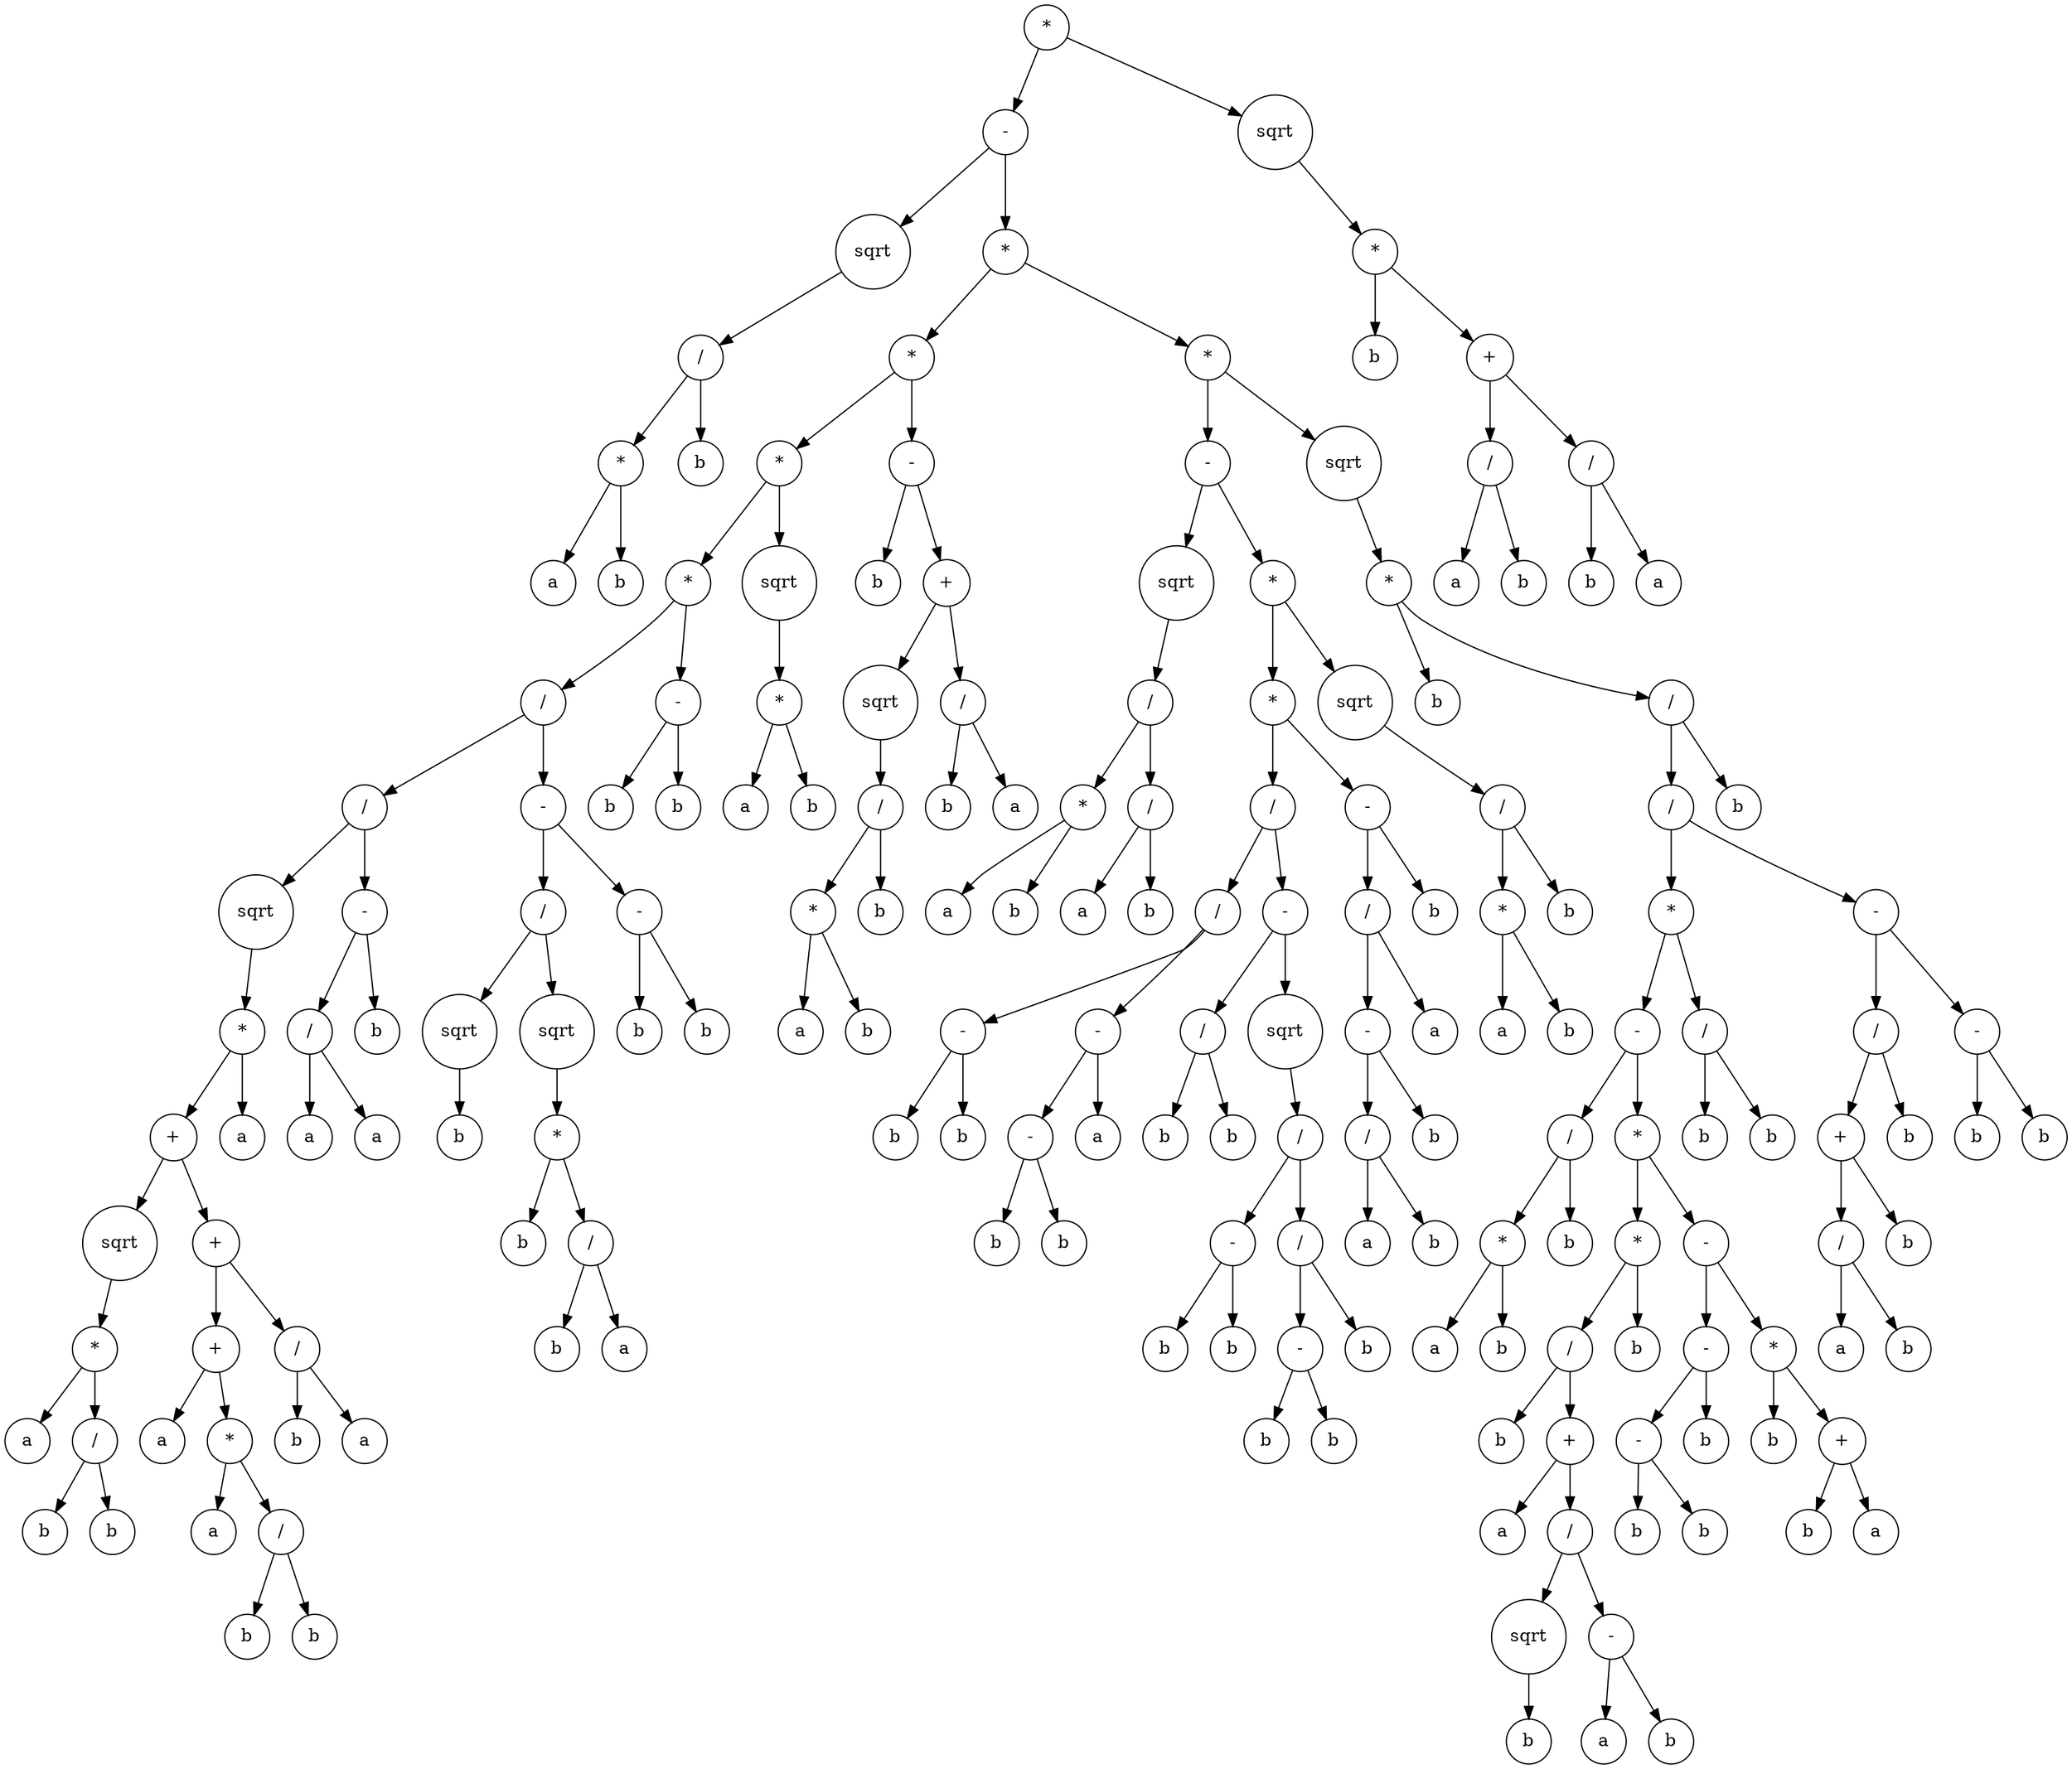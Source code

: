 digraph g {
graph [ordering=out];
node [shape=circle];
n[label = "*"];
n0[label = "-"];
n00[label = "sqrt"];
n000[label = "/"];
n0000[label = "*"];
n00000[label = "a"];
n0000 -> n00000;
n00001[label = "b"];
n0000 -> n00001;
n000 -> n0000;
n0001[label = "b"];
n000 -> n0001;
n00 -> n000;
n0 -> n00;
n01[label = "*"];
n010[label = "*"];
n0100[label = "*"];
n01000[label = "*"];
n010000[label = "/"];
n0100000[label = "/"];
n01000000[label = "sqrt"];
n010000000[label = "*"];
n0100000000[label = "+"];
n01000000000[label = "sqrt"];
n010000000000[label = "*"];
n0100000000000[label = "a"];
n010000000000 -> n0100000000000;
n0100000000001[label = "/"];
n01000000000010[label = "b"];
n0100000000001 -> n01000000000010;
n01000000000011[label = "b"];
n0100000000001 -> n01000000000011;
n010000000000 -> n0100000000001;
n01000000000 -> n010000000000;
n0100000000 -> n01000000000;
n01000000001[label = "+"];
n010000000010[label = "+"];
n0100000000100[label = "a"];
n010000000010 -> n0100000000100;
n0100000000101[label = "*"];
n01000000001010[label = "a"];
n0100000000101 -> n01000000001010;
n01000000001011[label = "/"];
n010000000010110[label = "b"];
n01000000001011 -> n010000000010110;
n010000000010111[label = "b"];
n01000000001011 -> n010000000010111;
n0100000000101 -> n01000000001011;
n010000000010 -> n0100000000101;
n01000000001 -> n010000000010;
n010000000011[label = "/"];
n0100000000110[label = "b"];
n010000000011 -> n0100000000110;
n0100000000111[label = "a"];
n010000000011 -> n0100000000111;
n01000000001 -> n010000000011;
n0100000000 -> n01000000001;
n010000000 -> n0100000000;
n0100000001[label = "a"];
n010000000 -> n0100000001;
n01000000 -> n010000000;
n0100000 -> n01000000;
n01000001[label = "-"];
n010000010[label = "/"];
n0100000100[label = "a"];
n010000010 -> n0100000100;
n0100000101[label = "a"];
n010000010 -> n0100000101;
n01000001 -> n010000010;
n010000011[label = "b"];
n01000001 -> n010000011;
n0100000 -> n01000001;
n010000 -> n0100000;
n0100001[label = "-"];
n01000010[label = "/"];
n010000100[label = "sqrt"];
n0100001000[label = "b"];
n010000100 -> n0100001000;
n01000010 -> n010000100;
n010000101[label = "sqrt"];
n0100001010[label = "*"];
n01000010100[label = "b"];
n0100001010 -> n01000010100;
n01000010101[label = "/"];
n010000101010[label = "b"];
n01000010101 -> n010000101010;
n010000101011[label = "a"];
n01000010101 -> n010000101011;
n0100001010 -> n01000010101;
n010000101 -> n0100001010;
n01000010 -> n010000101;
n0100001 -> n01000010;
n01000011[label = "-"];
n010000110[label = "b"];
n01000011 -> n010000110;
n010000111[label = "b"];
n01000011 -> n010000111;
n0100001 -> n01000011;
n010000 -> n0100001;
n01000 -> n010000;
n010001[label = "-"];
n0100010[label = "b"];
n010001 -> n0100010;
n0100011[label = "b"];
n010001 -> n0100011;
n01000 -> n010001;
n0100 -> n01000;
n01001[label = "sqrt"];
n010010[label = "*"];
n0100100[label = "a"];
n010010 -> n0100100;
n0100101[label = "b"];
n010010 -> n0100101;
n01001 -> n010010;
n0100 -> n01001;
n010 -> n0100;
n0101[label = "-"];
n01010[label = "b"];
n0101 -> n01010;
n01011[label = "+"];
n010110[label = "sqrt"];
n0101100[label = "/"];
n01011000[label = "*"];
n010110000[label = "a"];
n01011000 -> n010110000;
n010110001[label = "b"];
n01011000 -> n010110001;
n0101100 -> n01011000;
n01011001[label = "b"];
n0101100 -> n01011001;
n010110 -> n0101100;
n01011 -> n010110;
n010111[label = "/"];
n0101110[label = "b"];
n010111 -> n0101110;
n0101111[label = "a"];
n010111 -> n0101111;
n01011 -> n010111;
n0101 -> n01011;
n010 -> n0101;
n01 -> n010;
n011[label = "*"];
n0110[label = "-"];
n01100[label = "sqrt"];
n011000[label = "/"];
n0110000[label = "*"];
n01100000[label = "a"];
n0110000 -> n01100000;
n01100001[label = "b"];
n0110000 -> n01100001;
n011000 -> n0110000;
n0110001[label = "/"];
n01100010[label = "a"];
n0110001 -> n01100010;
n01100011[label = "b"];
n0110001 -> n01100011;
n011000 -> n0110001;
n01100 -> n011000;
n0110 -> n01100;
n01101[label = "*"];
n011010[label = "*"];
n0110100[label = "/"];
n01101000[label = "/"];
n011010000[label = "-"];
n0110100000[label = "b"];
n011010000 -> n0110100000;
n0110100001[label = "b"];
n011010000 -> n0110100001;
n01101000 -> n011010000;
n011010001[label = "-"];
n0110100010[label = "-"];
n01101000100[label = "b"];
n0110100010 -> n01101000100;
n01101000101[label = "b"];
n0110100010 -> n01101000101;
n011010001 -> n0110100010;
n0110100011[label = "a"];
n011010001 -> n0110100011;
n01101000 -> n011010001;
n0110100 -> n01101000;
n01101001[label = "-"];
n011010010[label = "/"];
n0110100100[label = "b"];
n011010010 -> n0110100100;
n0110100101[label = "b"];
n011010010 -> n0110100101;
n01101001 -> n011010010;
n011010011[label = "sqrt"];
n0110100110[label = "/"];
n01101001100[label = "-"];
n011010011000[label = "b"];
n01101001100 -> n011010011000;
n011010011001[label = "b"];
n01101001100 -> n011010011001;
n0110100110 -> n01101001100;
n01101001101[label = "/"];
n011010011010[label = "-"];
n0110100110100[label = "b"];
n011010011010 -> n0110100110100;
n0110100110101[label = "b"];
n011010011010 -> n0110100110101;
n01101001101 -> n011010011010;
n011010011011[label = "b"];
n01101001101 -> n011010011011;
n0110100110 -> n01101001101;
n011010011 -> n0110100110;
n01101001 -> n011010011;
n0110100 -> n01101001;
n011010 -> n0110100;
n0110101[label = "-"];
n01101010[label = "/"];
n011010100[label = "-"];
n0110101000[label = "/"];
n01101010000[label = "a"];
n0110101000 -> n01101010000;
n01101010001[label = "b"];
n0110101000 -> n01101010001;
n011010100 -> n0110101000;
n0110101001[label = "b"];
n011010100 -> n0110101001;
n01101010 -> n011010100;
n011010101[label = "a"];
n01101010 -> n011010101;
n0110101 -> n01101010;
n01101011[label = "b"];
n0110101 -> n01101011;
n011010 -> n0110101;
n01101 -> n011010;
n011011[label = "sqrt"];
n0110110[label = "/"];
n01101100[label = "*"];
n011011000[label = "a"];
n01101100 -> n011011000;
n011011001[label = "b"];
n01101100 -> n011011001;
n0110110 -> n01101100;
n01101101[label = "b"];
n0110110 -> n01101101;
n011011 -> n0110110;
n01101 -> n011011;
n0110 -> n01101;
n011 -> n0110;
n0111[label = "sqrt"];
n01110[label = "*"];
n011100[label = "b"];
n01110 -> n011100;
n011101[label = "/"];
n0111010[label = "/"];
n01110100[label = "*"];
n011101000[label = "-"];
n0111010000[label = "/"];
n01110100000[label = "*"];
n011101000000[label = "a"];
n01110100000 -> n011101000000;
n011101000001[label = "b"];
n01110100000 -> n011101000001;
n0111010000 -> n01110100000;
n01110100001[label = "b"];
n0111010000 -> n01110100001;
n011101000 -> n0111010000;
n0111010001[label = "*"];
n01110100010[label = "*"];
n011101000100[label = "/"];
n0111010001000[label = "b"];
n011101000100 -> n0111010001000;
n0111010001001[label = "+"];
n01110100010010[label = "a"];
n0111010001001 -> n01110100010010;
n01110100010011[label = "/"];
n011101000100110[label = "sqrt"];
n0111010001001100[label = "b"];
n011101000100110 -> n0111010001001100;
n01110100010011 -> n011101000100110;
n011101000100111[label = "-"];
n0111010001001110[label = "a"];
n011101000100111 -> n0111010001001110;
n0111010001001111[label = "b"];
n011101000100111 -> n0111010001001111;
n01110100010011 -> n011101000100111;
n0111010001001 -> n01110100010011;
n011101000100 -> n0111010001001;
n01110100010 -> n011101000100;
n011101000101[label = "b"];
n01110100010 -> n011101000101;
n0111010001 -> n01110100010;
n01110100011[label = "-"];
n011101000110[label = "-"];
n0111010001100[label = "-"];
n01110100011000[label = "b"];
n0111010001100 -> n01110100011000;
n01110100011001[label = "b"];
n0111010001100 -> n01110100011001;
n011101000110 -> n0111010001100;
n0111010001101[label = "b"];
n011101000110 -> n0111010001101;
n01110100011 -> n011101000110;
n011101000111[label = "*"];
n0111010001110[label = "b"];
n011101000111 -> n0111010001110;
n0111010001111[label = "+"];
n01110100011110[label = "b"];
n0111010001111 -> n01110100011110;
n01110100011111[label = "a"];
n0111010001111 -> n01110100011111;
n011101000111 -> n0111010001111;
n01110100011 -> n011101000111;
n0111010001 -> n01110100011;
n011101000 -> n0111010001;
n01110100 -> n011101000;
n011101001[label = "/"];
n0111010010[label = "b"];
n011101001 -> n0111010010;
n0111010011[label = "b"];
n011101001 -> n0111010011;
n01110100 -> n011101001;
n0111010 -> n01110100;
n01110101[label = "-"];
n011101010[label = "/"];
n0111010100[label = "+"];
n01110101000[label = "/"];
n011101010000[label = "a"];
n01110101000 -> n011101010000;
n011101010001[label = "b"];
n01110101000 -> n011101010001;
n0111010100 -> n01110101000;
n01110101001[label = "b"];
n0111010100 -> n01110101001;
n011101010 -> n0111010100;
n0111010101[label = "b"];
n011101010 -> n0111010101;
n01110101 -> n011101010;
n011101011[label = "-"];
n0111010110[label = "b"];
n011101011 -> n0111010110;
n0111010111[label = "b"];
n011101011 -> n0111010111;
n01110101 -> n011101011;
n0111010 -> n01110101;
n011101 -> n0111010;
n0111011[label = "b"];
n011101 -> n0111011;
n01110 -> n011101;
n0111 -> n01110;
n011 -> n0111;
n01 -> n011;
n0 -> n01;
n -> n0;
n1[label = "sqrt"];
n10[label = "*"];
n100[label = "b"];
n10 -> n100;
n101[label = "+"];
n1010[label = "/"];
n10100[label = "a"];
n1010 -> n10100;
n10101[label = "b"];
n1010 -> n10101;
n101 -> n1010;
n1011[label = "/"];
n10110[label = "b"];
n1011 -> n10110;
n10111[label = "a"];
n1011 -> n10111;
n101 -> n1011;
n10 -> n101;
n1 -> n10;
n -> n1;
}

